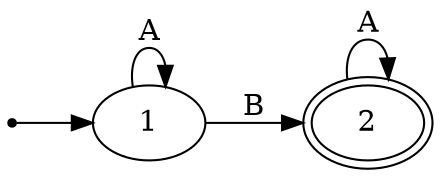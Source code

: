 digraph aSbaS {
    rankdir="LR"
    init -> 1
    1 -> 1 [label=A]
    1 -> 2 [label=B]
    2 -> 2 [label=A]
    2 [peripheries=2]
    init [shape=point, label=""]
}
